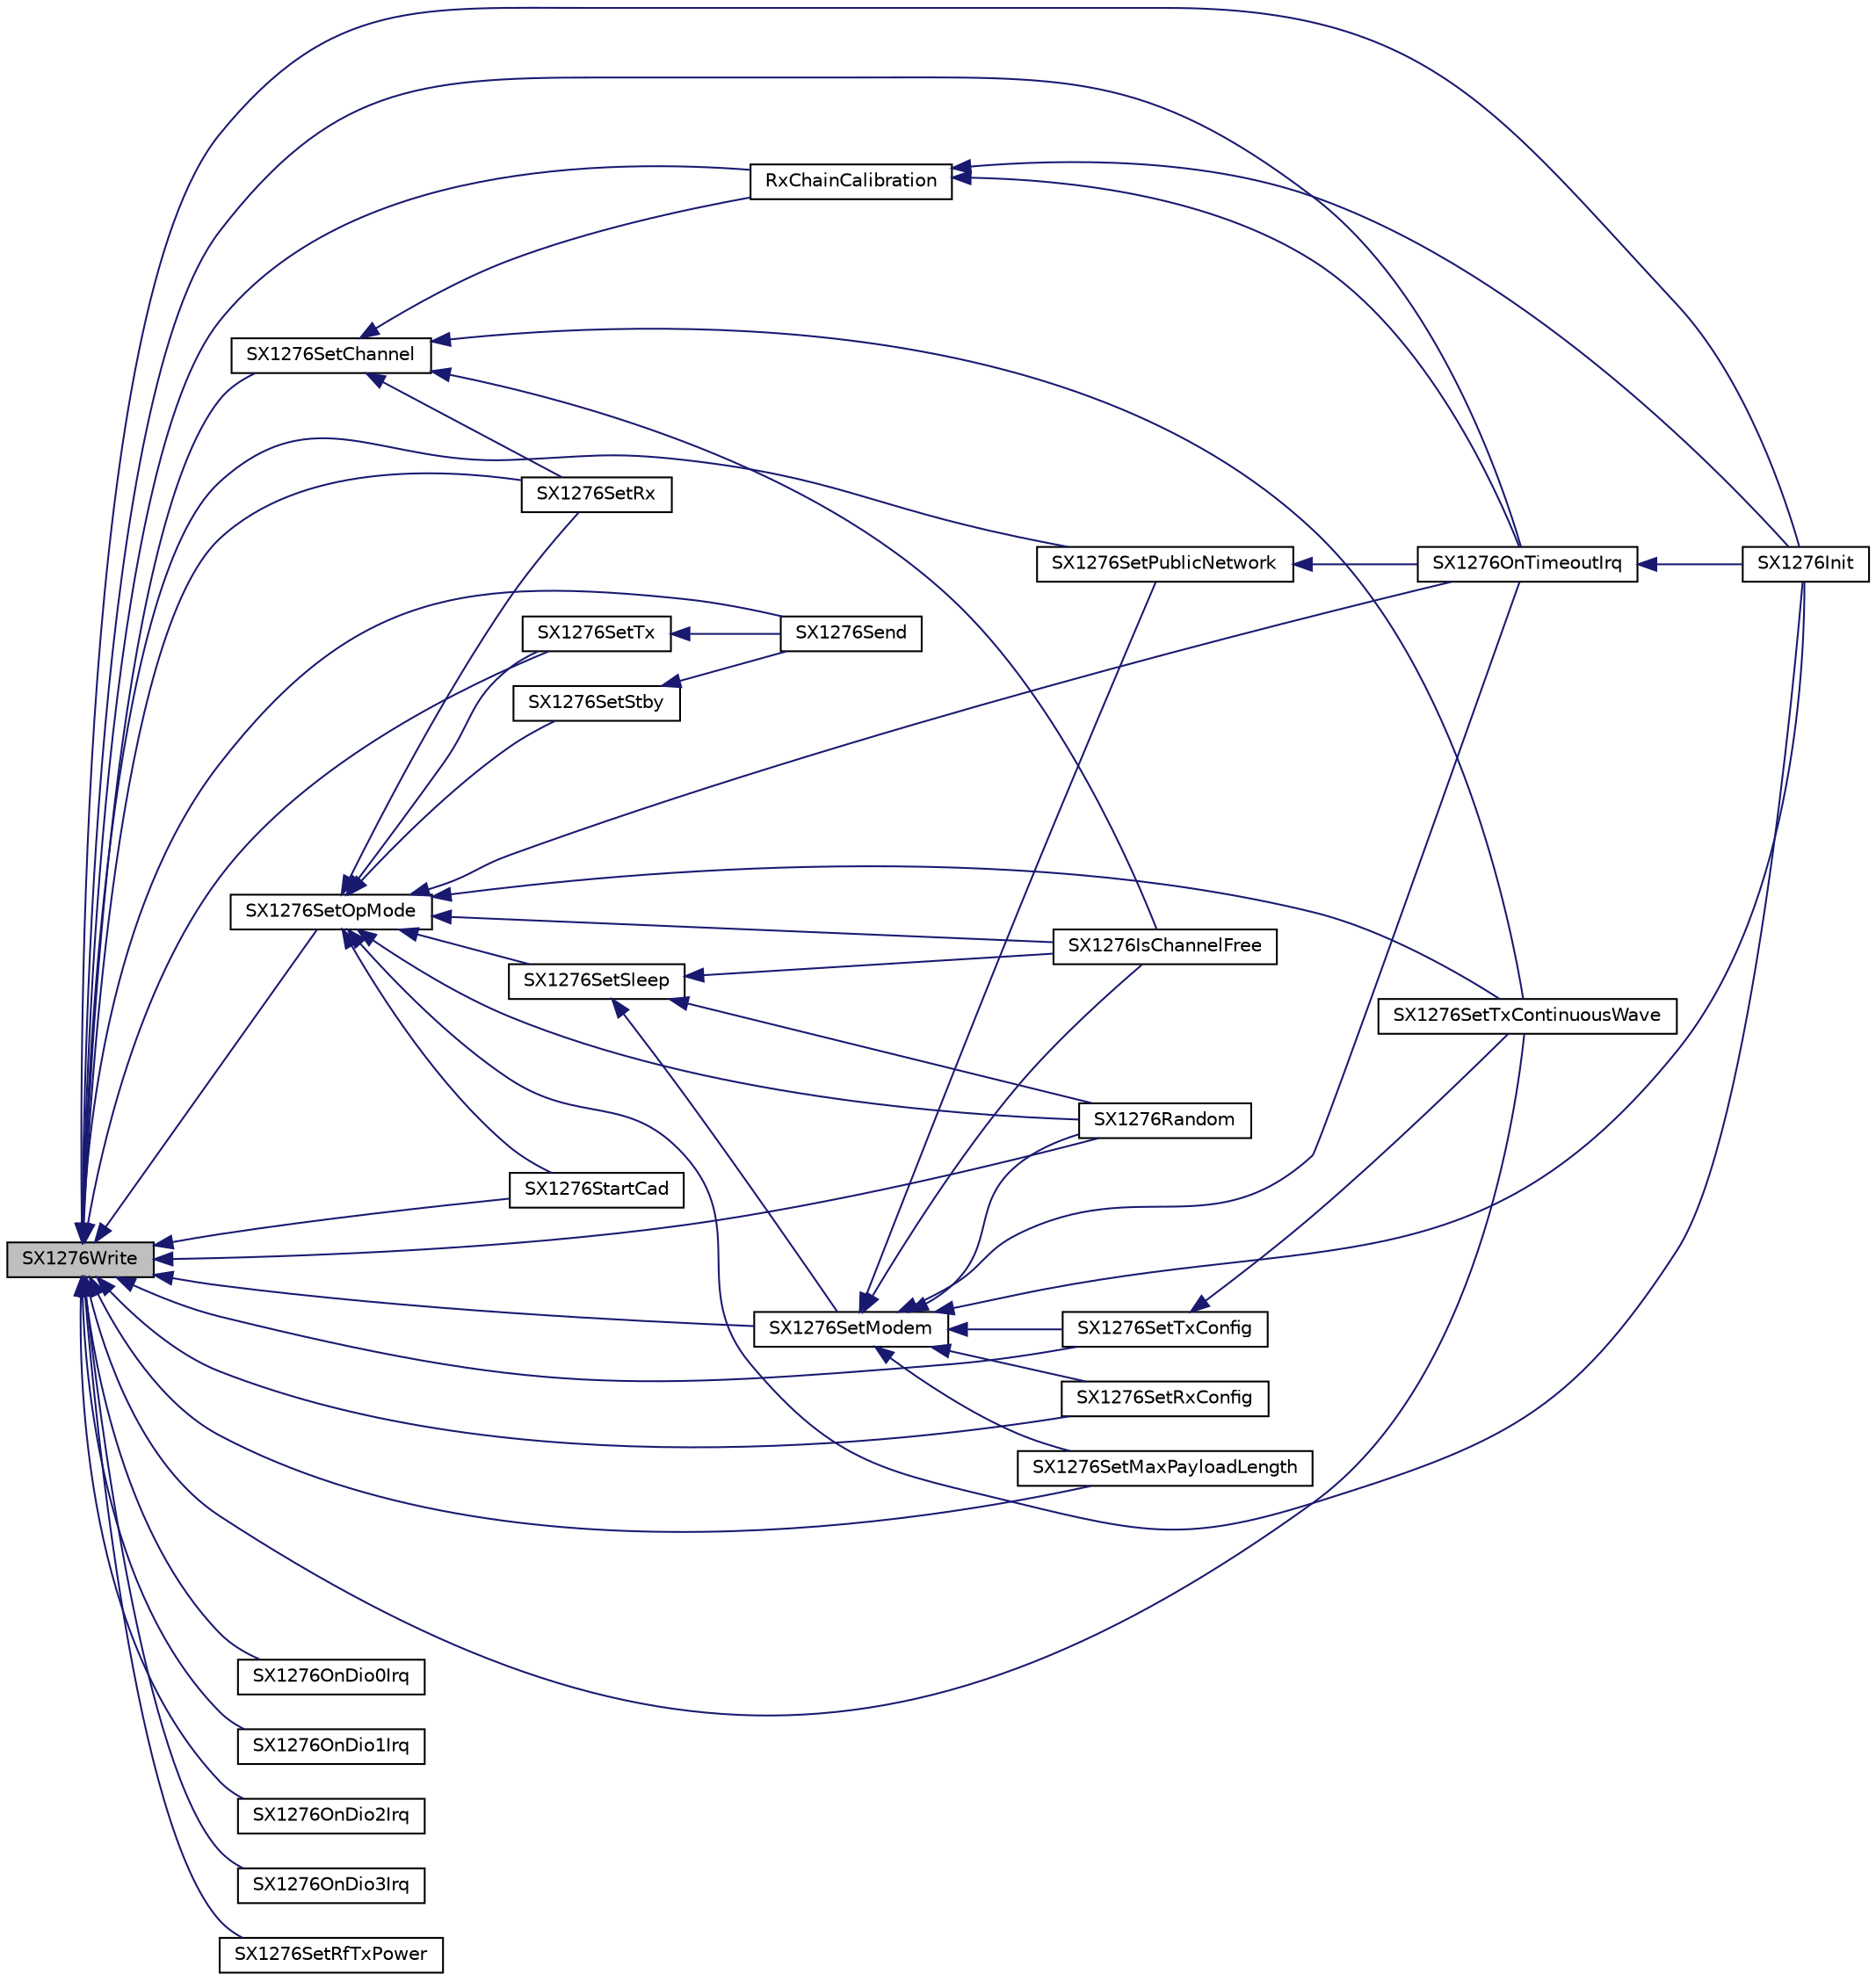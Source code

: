 digraph "SX1276Write"
{
  edge [fontname="Helvetica",fontsize="10",labelfontname="Helvetica",labelfontsize="10"];
  node [fontname="Helvetica",fontsize="10",shape=record];
  rankdir="LR";
  Node649 [label="SX1276Write",height=0.2,width=0.4,color="black", fillcolor="grey75", style="filled", fontcolor="black"];
  Node649 -> Node650 [dir="back",color="midnightblue",fontsize="10",style="solid",fontname="Helvetica"];
  Node650 [label="SX1276Init",height=0.2,width=0.4,color="black", fillcolor="white", style="filled",URL="$sx1276_8h.html#a19a9ddff3f878b85e42c7571485fe3c8",tooltip="Initializes the radio "];
  Node649 -> Node651 [dir="back",color="midnightblue",fontsize="10",style="solid",fontname="Helvetica"];
  Node651 [label="SX1276SetChannel",height=0.2,width=0.4,color="black", fillcolor="white", style="filled",URL="$sx1276_8h.html#a00768e908043081bc32cb83913192f7f",tooltip="Sets the channel configuration "];
  Node651 -> Node652 [dir="back",color="midnightblue",fontsize="10",style="solid",fontname="Helvetica"];
  Node652 [label="SX1276IsChannelFree",height=0.2,width=0.4,color="black", fillcolor="white", style="filled",URL="$sx1276_8h.html#a29f26f7258f8fcd5c27800295639d7c7",tooltip="Checks if the channel is free for the given time "];
  Node651 -> Node653 [dir="back",color="midnightblue",fontsize="10",style="solid",fontname="Helvetica"];
  Node653 [label="RxChainCalibration",height=0.2,width=0.4,color="black", fillcolor="white", style="filled",URL="$sx1276_8h.html#a72e6a30988e816e052a5cb0066dbec83"];
  Node653 -> Node650 [dir="back",color="midnightblue",fontsize="10",style="solid",fontname="Helvetica"];
  Node653 -> Node654 [dir="back",color="midnightblue",fontsize="10",style="solid",fontname="Helvetica"];
  Node654 [label="SX1276OnTimeoutIrq",height=0.2,width=0.4,color="black", fillcolor="white", style="filled",URL="$sx1276_8c.html#a3eda1c409a0269313a079389593d75cb",tooltip="Tx & Rx timeout timer callback "];
  Node654 -> Node650 [dir="back",color="midnightblue",fontsize="10",style="solid",fontname="Helvetica"];
  Node651 -> Node655 [dir="back",color="midnightblue",fontsize="10",style="solid",fontname="Helvetica"];
  Node655 [label="SX1276SetRx",height=0.2,width=0.4,color="black", fillcolor="white", style="filled",URL="$sx1276_8h.html#a8c2df9351fbde83379717dc6f76e5c11",tooltip="Sets the radio in reception mode for the given time "];
  Node651 -> Node656 [dir="back",color="midnightblue",fontsize="10",style="solid",fontname="Helvetica"];
  Node656 [label="SX1276SetTxContinuousWave",height=0.2,width=0.4,color="black", fillcolor="white", style="filled",URL="$sx1276_8h.html#ac77895b054eb64df0ee2fa97061efae8",tooltip="Sets the radio in continuous wave transmission mode "];
  Node649 -> Node657 [dir="back",color="midnightblue",fontsize="10",style="solid",fontname="Helvetica"];
  Node657 [label="SX1276Random",height=0.2,width=0.4,color="black", fillcolor="white", style="filled",URL="$sx1276_8h.html#a9ba39c96b8e339b06dd24543920fd2f7",tooltip="Generates a 32 bits random value based on the RSSI readings "];
  Node649 -> Node653 [dir="back",color="midnightblue",fontsize="10",style="solid",fontname="Helvetica"];
  Node649 -> Node658 [dir="back",color="midnightblue",fontsize="10",style="solid",fontname="Helvetica"];
  Node658 [label="SX1276SetRxConfig",height=0.2,width=0.4,color="black", fillcolor="white", style="filled",URL="$sx1276_8h.html#a6a66ceb9e18a33aaff10d384fa493cf8",tooltip="Sets the reception parameters "];
  Node649 -> Node659 [dir="back",color="midnightblue",fontsize="10",style="solid",fontname="Helvetica"];
  Node659 [label="SX1276SetTxConfig",height=0.2,width=0.4,color="black", fillcolor="white", style="filled",URL="$sx1276_8h.html#a805df2c0c4aa1630eeeb17177a600269",tooltip="Sets the transmission parameters "];
  Node659 -> Node656 [dir="back",color="midnightblue",fontsize="10",style="solid",fontname="Helvetica"];
  Node649 -> Node660 [dir="back",color="midnightblue",fontsize="10",style="solid",fontname="Helvetica"];
  Node660 [label="SX1276Send",height=0.2,width=0.4,color="black", fillcolor="white", style="filled",URL="$sx1276_8h.html#a901a3dcdbf26005e0f3f2def3e3d83b3",tooltip="Sends the buffer of size. Prepares the packet to be sent and sets the radio in transmission ..."];
  Node649 -> Node655 [dir="back",color="midnightblue",fontsize="10",style="solid",fontname="Helvetica"];
  Node649 -> Node661 [dir="back",color="midnightblue",fontsize="10",style="solid",fontname="Helvetica"];
  Node661 [label="SX1276SetTx",height=0.2,width=0.4,color="black", fillcolor="white", style="filled",URL="$sx1276_8c.html#a4aea9f6f1070dfd4e4b73bb5ddc1fe38",tooltip="Sets the SX1276 in transmission mode for the given time "];
  Node661 -> Node660 [dir="back",color="midnightblue",fontsize="10",style="solid",fontname="Helvetica"];
  Node649 -> Node662 [dir="back",color="midnightblue",fontsize="10",style="solid",fontname="Helvetica"];
  Node662 [label="SX1276StartCad",height=0.2,width=0.4,color="black", fillcolor="white", style="filled",URL="$sx1276_8h.html#a9958c574c62b2235c4f3d4d6571854db",tooltip="Start a Channel Activity Detection "];
  Node649 -> Node656 [dir="back",color="midnightblue",fontsize="10",style="solid",fontname="Helvetica"];
  Node649 -> Node663 [dir="back",color="midnightblue",fontsize="10",style="solid",fontname="Helvetica"];
  Node663 [label="SX1276SetOpMode",height=0.2,width=0.4,color="black", fillcolor="white", style="filled",URL="$sx1276_8h.html#aaaac2e0d7b5bd63fabf38a235d27a452",tooltip="Sets the SX1276 operating mode "];
  Node663 -> Node650 [dir="back",color="midnightblue",fontsize="10",style="solid",fontname="Helvetica"];
  Node663 -> Node652 [dir="back",color="midnightblue",fontsize="10",style="solid",fontname="Helvetica"];
  Node663 -> Node657 [dir="back",color="midnightblue",fontsize="10",style="solid",fontname="Helvetica"];
  Node663 -> Node664 [dir="back",color="midnightblue",fontsize="10",style="solid",fontname="Helvetica"];
  Node664 [label="SX1276SetSleep",height=0.2,width=0.4,color="black", fillcolor="white", style="filled",URL="$sx1276_8h.html#a32a7b8c477b2f400f96a3255e1ab7620",tooltip="Sets the radio in sleep mode "];
  Node664 -> Node652 [dir="back",color="midnightblue",fontsize="10",style="solid",fontname="Helvetica"];
  Node664 -> Node657 [dir="back",color="midnightblue",fontsize="10",style="solid",fontname="Helvetica"];
  Node664 -> Node665 [dir="back",color="midnightblue",fontsize="10",style="solid",fontname="Helvetica"];
  Node665 [label="SX1276SetModem",height=0.2,width=0.4,color="black", fillcolor="white", style="filled",URL="$sx1276_8h.html#a8325968bbefefab02537762dd274aa8b",tooltip="Configures the radio with the given modem "];
  Node665 -> Node650 [dir="back",color="midnightblue",fontsize="10",style="solid",fontname="Helvetica"];
  Node665 -> Node652 [dir="back",color="midnightblue",fontsize="10",style="solid",fontname="Helvetica"];
  Node665 -> Node657 [dir="back",color="midnightblue",fontsize="10",style="solid",fontname="Helvetica"];
  Node665 -> Node658 [dir="back",color="midnightblue",fontsize="10",style="solid",fontname="Helvetica"];
  Node665 -> Node659 [dir="back",color="midnightblue",fontsize="10",style="solid",fontname="Helvetica"];
  Node665 -> Node666 [dir="back",color="midnightblue",fontsize="10",style="solid",fontname="Helvetica"];
  Node666 [label="SX1276SetMaxPayloadLength",height=0.2,width=0.4,color="black", fillcolor="white", style="filled",URL="$sx1276_8h.html#aac0bb6d289a1afe69f550cb148f3bac8",tooltip="Sets the maximum payload length. "];
  Node665 -> Node667 [dir="back",color="midnightblue",fontsize="10",style="solid",fontname="Helvetica"];
  Node667 [label="SX1276SetPublicNetwork",height=0.2,width=0.4,color="black", fillcolor="white", style="filled",URL="$sx1276_8h.html#a8acacaf2d3e05a712a90f587d1908c6c",tooltip="Sets the network to public or private. Updates the sync byte. "];
  Node667 -> Node654 [dir="back",color="midnightblue",fontsize="10",style="solid",fontname="Helvetica"];
  Node665 -> Node654 [dir="back",color="midnightblue",fontsize="10",style="solid",fontname="Helvetica"];
  Node663 -> Node668 [dir="back",color="midnightblue",fontsize="10",style="solid",fontname="Helvetica"];
  Node668 [label="SX1276SetStby",height=0.2,width=0.4,color="black", fillcolor="white", style="filled",URL="$sx1276_8h.html#aaef7a98104b400b235ef76de0cfb17df",tooltip="Sets the radio in standby mode "];
  Node668 -> Node660 [dir="back",color="midnightblue",fontsize="10",style="solid",fontname="Helvetica"];
  Node663 -> Node655 [dir="back",color="midnightblue",fontsize="10",style="solid",fontname="Helvetica"];
  Node663 -> Node661 [dir="back",color="midnightblue",fontsize="10",style="solid",fontname="Helvetica"];
  Node663 -> Node662 [dir="back",color="midnightblue",fontsize="10",style="solid",fontname="Helvetica"];
  Node663 -> Node656 [dir="back",color="midnightblue",fontsize="10",style="solid",fontname="Helvetica"];
  Node663 -> Node654 [dir="back",color="midnightblue",fontsize="10",style="solid",fontname="Helvetica"];
  Node649 -> Node665 [dir="back",color="midnightblue",fontsize="10",style="solid",fontname="Helvetica"];
  Node649 -> Node666 [dir="back",color="midnightblue",fontsize="10",style="solid",fontname="Helvetica"];
  Node649 -> Node667 [dir="back",color="midnightblue",fontsize="10",style="solid",fontname="Helvetica"];
  Node649 -> Node654 [dir="back",color="midnightblue",fontsize="10",style="solid",fontname="Helvetica"];
  Node649 -> Node669 [dir="back",color="midnightblue",fontsize="10",style="solid",fontname="Helvetica"];
  Node669 [label="SX1276OnDio0Irq",height=0.2,width=0.4,color="black", fillcolor="white", style="filled",URL="$sx1276_8c.html#a51cff5becabc1485224d53133f99e0e4",tooltip="DIO 0 IRQ callback "];
  Node649 -> Node670 [dir="back",color="midnightblue",fontsize="10",style="solid",fontname="Helvetica"];
  Node670 [label="SX1276OnDio1Irq",height=0.2,width=0.4,color="black", fillcolor="white", style="filled",URL="$sx1276_8c.html#a9b73d7de11f1d4325b0780938d6328fe",tooltip="DIO 1 IRQ callback "];
  Node649 -> Node671 [dir="back",color="midnightblue",fontsize="10",style="solid",fontname="Helvetica"];
  Node671 [label="SX1276OnDio2Irq",height=0.2,width=0.4,color="black", fillcolor="white", style="filled",URL="$sx1276_8c.html#a6be9c1a3560cc9d8bc746dcb82f5d8ea",tooltip="DIO 2 IRQ callback "];
  Node649 -> Node672 [dir="back",color="midnightblue",fontsize="10",style="solid",fontname="Helvetica"];
  Node672 [label="SX1276OnDio3Irq",height=0.2,width=0.4,color="black", fillcolor="white", style="filled",URL="$sx1276_8c.html#a1aeb3fdb6059d033cb07e0d158a3a933",tooltip="DIO 3 IRQ callback "];
  Node649 -> Node673 [dir="back",color="midnightblue",fontsize="10",style="solid",fontname="Helvetica"];
  Node673 [label="SX1276SetRfTxPower",height=0.2,width=0.4,color="black", fillcolor="white", style="filled",URL="$sx1276mb1las_8c.html#a804e0c422d6664928fa10d4a337f1b46"];
}

